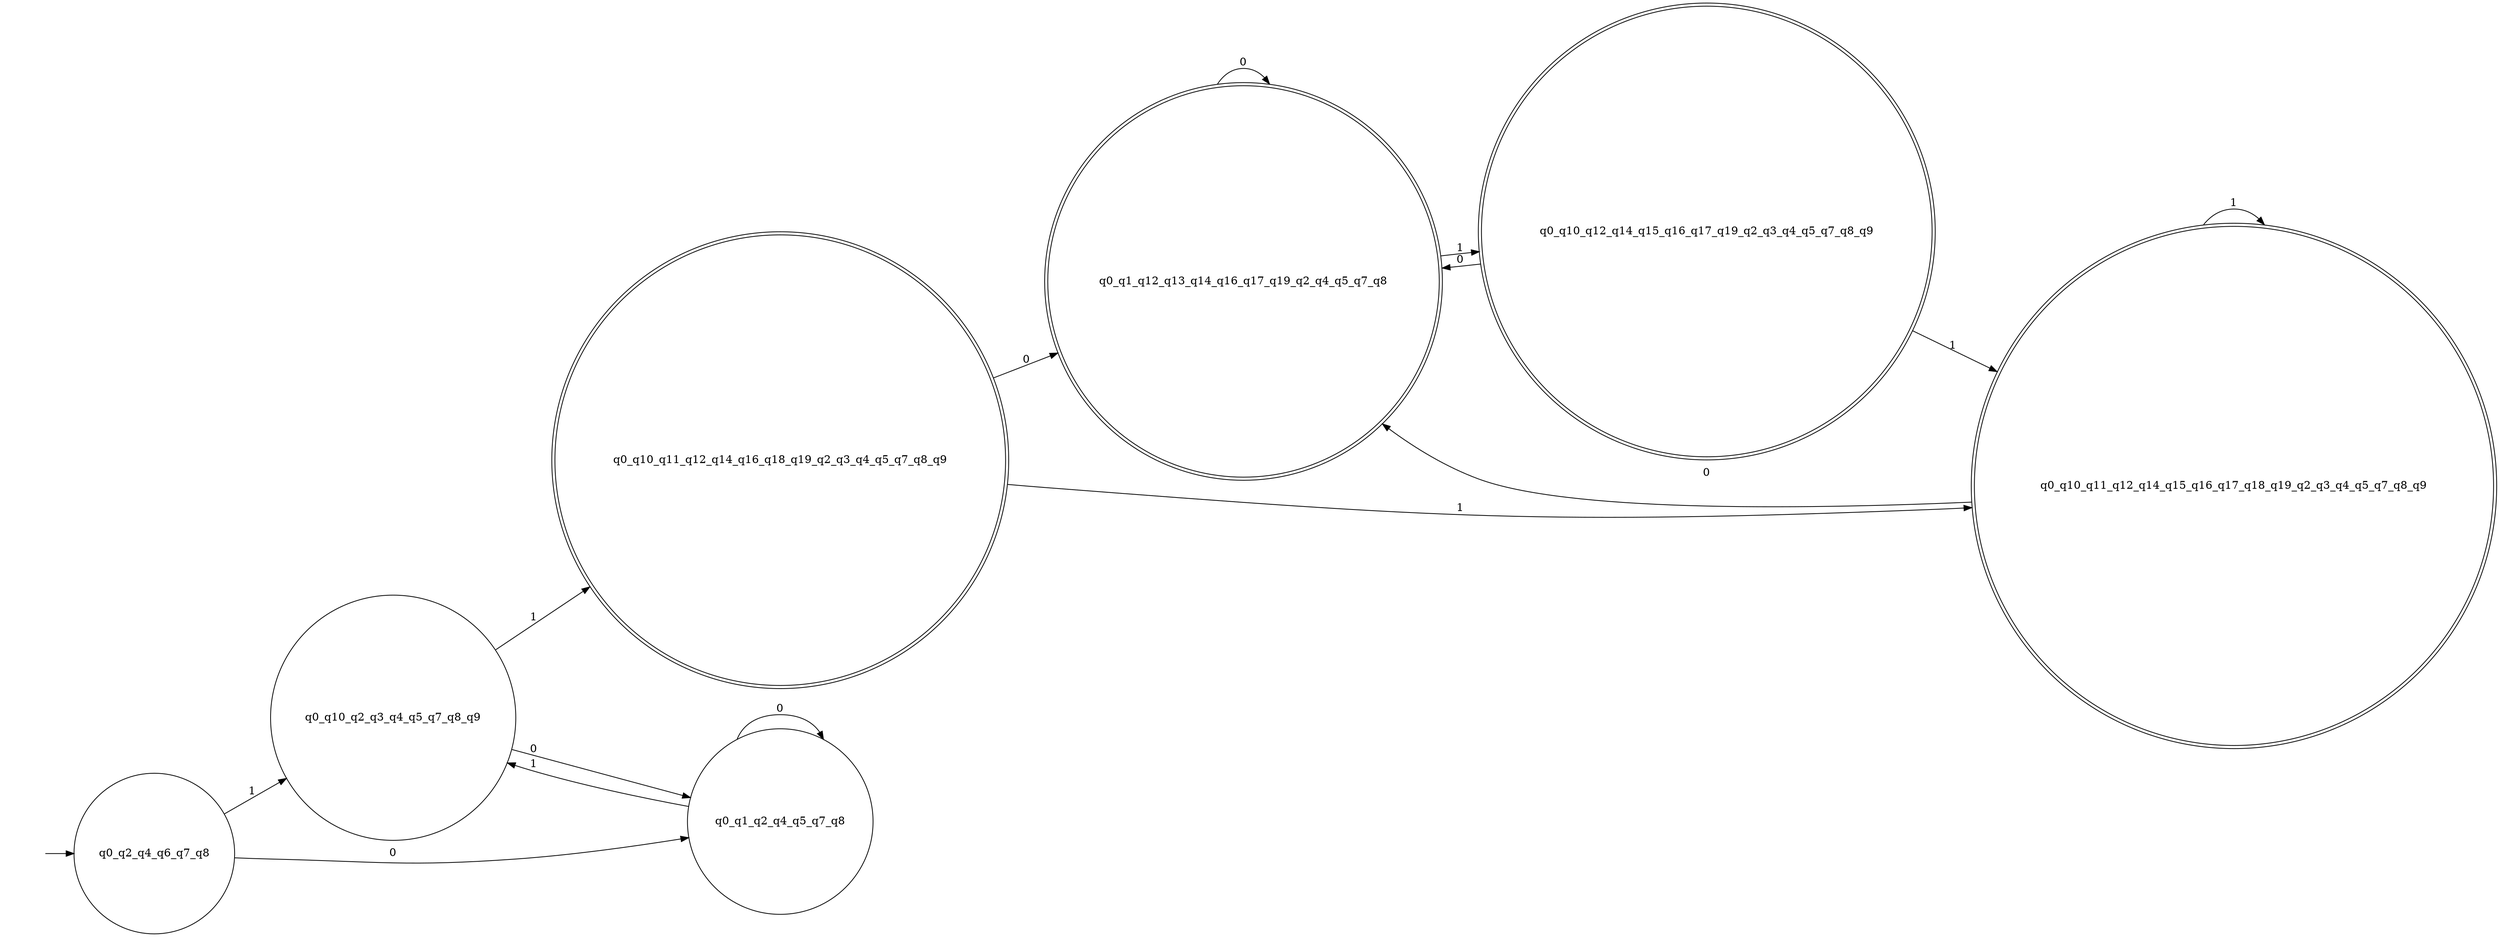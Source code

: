 digraph AFD {
	graph [rankdir=LR]
	"" [label="" shape=plaintext]
	q0_q1_q12_q13_q14_q16_q17_q19_q2_q4_q5_q7_q8 [label=q0_q1_q12_q13_q14_q16_q17_q19_q2_q4_q5_q7_q8 shape=doublecircle]
	q0_q10_q11_q12_q14_q16_q18_q19_q2_q3_q4_q5_q7_q8_q9 [label=q0_q10_q11_q12_q14_q16_q18_q19_q2_q3_q4_q5_q7_q8_q9 shape=doublecircle]
	q0_q10_q12_q14_q15_q16_q17_q19_q2_q3_q4_q5_q7_q8_q9 [label=q0_q10_q12_q14_q15_q16_q17_q19_q2_q3_q4_q5_q7_q8_q9 shape=doublecircle]
	q0_q10_q11_q12_q14_q15_q16_q17_q18_q19_q2_q3_q4_q5_q7_q8_q9 [label=q0_q10_q11_q12_q14_q15_q16_q17_q18_q19_q2_q3_q4_q5_q7_q8_q9 shape=doublecircle]
	q0_q10_q2_q3_q4_q5_q7_q8_q9 [label=q0_q10_q2_q3_q4_q5_q7_q8_q9 shape=circle]
	q0_q1_q2_q4_q5_q7_q8 [label=q0_q1_q2_q4_q5_q7_q8 shape=circle]
	q0_q2_q4_q6_q7_q8 [label=q0_q2_q4_q6_q7_q8 shape=circle]
	"" -> q0_q2_q4_q6_q7_q8 [label=""]
	q0_q10_q11_q12_q14_q16_q18_q19_q2_q3_q4_q5_q7_q8_q9 -> q0_q1_q12_q13_q14_q16_q17_q19_q2_q4_q5_q7_q8 [label=0]
	q0_q10_q11_q12_q14_q16_q18_q19_q2_q3_q4_q5_q7_q8_q9 -> q0_q10_q11_q12_q14_q15_q16_q17_q18_q19_q2_q3_q4_q5_q7_q8_q9 [label=1]
	q0_q10_q2_q3_q4_q5_q7_q8_q9 -> q0_q1_q2_q4_q5_q7_q8 [label=0]
	q0_q10_q2_q3_q4_q5_q7_q8_q9 -> q0_q10_q11_q12_q14_q16_q18_q19_q2_q3_q4_q5_q7_q8_q9 [label=1]
	q0_q1_q2_q4_q5_q7_q8 -> q0_q1_q2_q4_q5_q7_q8 [label=0]
	q0_q1_q2_q4_q5_q7_q8 -> q0_q10_q2_q3_q4_q5_q7_q8_q9 [label=1]
	q0_q10_q12_q14_q15_q16_q17_q19_q2_q3_q4_q5_q7_q8_q9 -> q0_q1_q12_q13_q14_q16_q17_q19_q2_q4_q5_q7_q8 [label=0]
	q0_q10_q12_q14_q15_q16_q17_q19_q2_q3_q4_q5_q7_q8_q9 -> q0_q10_q11_q12_q14_q15_q16_q17_q18_q19_q2_q3_q4_q5_q7_q8_q9 [label=1]
	q0_q2_q4_q6_q7_q8 -> q0_q10_q2_q3_q4_q5_q7_q8_q9 [label=1]
	q0_q2_q4_q6_q7_q8 -> q0_q1_q2_q4_q5_q7_q8 [label=0]
	q0_q10_q11_q12_q14_q15_q16_q17_q18_q19_q2_q3_q4_q5_q7_q8_q9 -> q0_q1_q12_q13_q14_q16_q17_q19_q2_q4_q5_q7_q8 [label=0]
	q0_q10_q11_q12_q14_q15_q16_q17_q18_q19_q2_q3_q4_q5_q7_q8_q9 -> q0_q10_q11_q12_q14_q15_q16_q17_q18_q19_q2_q3_q4_q5_q7_q8_q9 [label=1]
	q0_q1_q12_q13_q14_q16_q17_q19_q2_q4_q5_q7_q8 -> q0_q10_q12_q14_q15_q16_q17_q19_q2_q3_q4_q5_q7_q8_q9 [label=1]
	q0_q1_q12_q13_q14_q16_q17_q19_q2_q4_q5_q7_q8 -> q0_q1_q12_q13_q14_q16_q17_q19_q2_q4_q5_q7_q8 [label=0]
}
